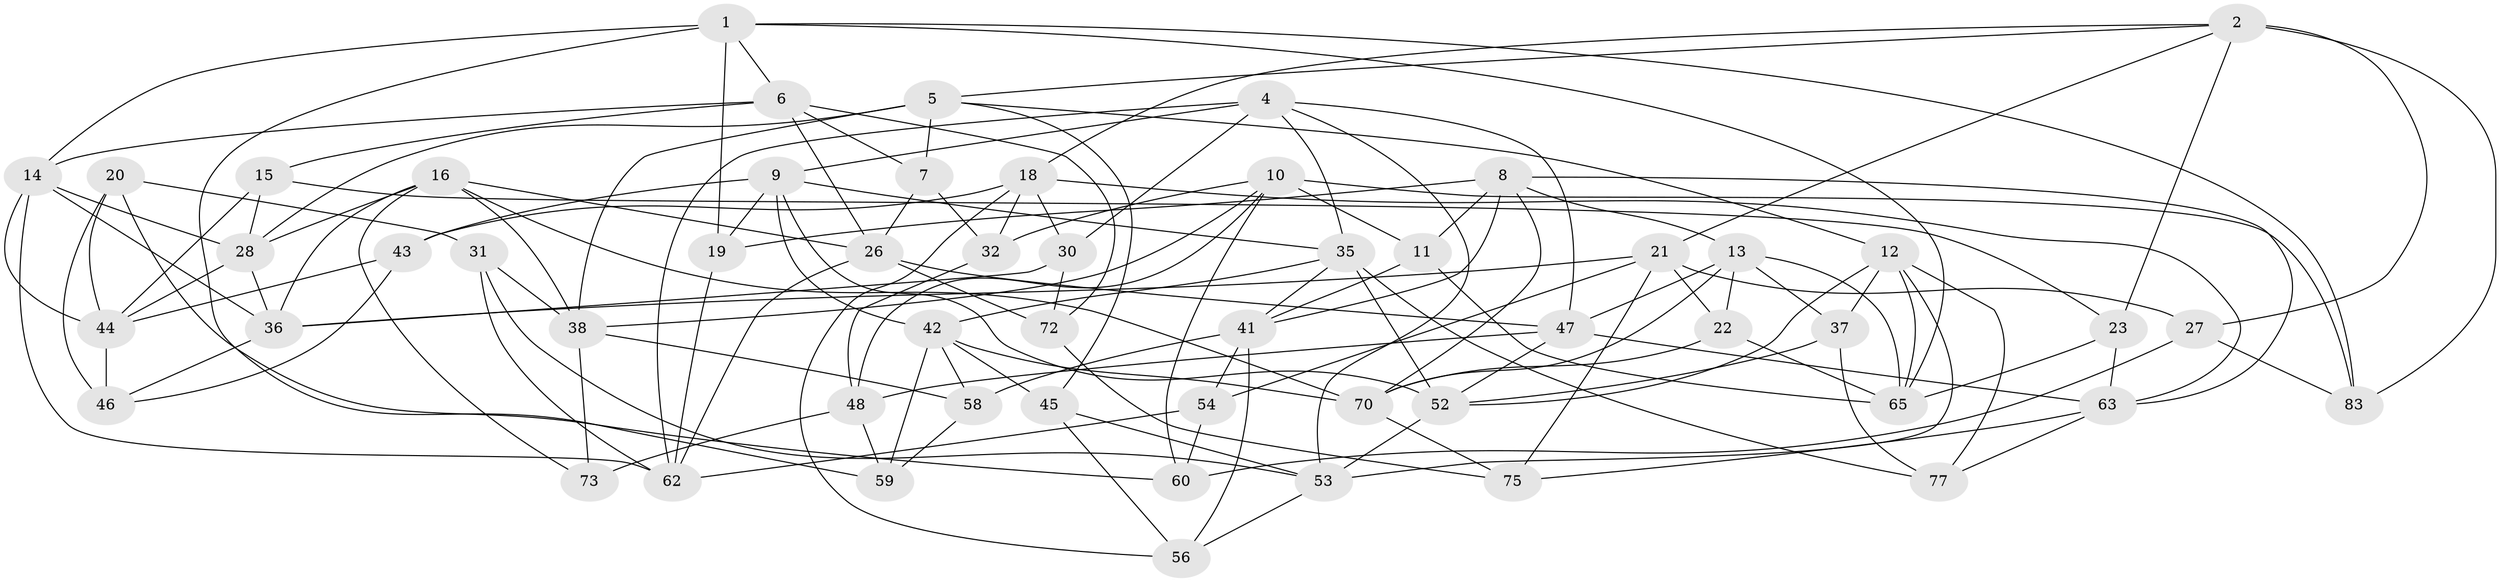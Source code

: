// Generated by graph-tools (version 1.1) at 2025/24/03/03/25 07:24:26]
// undirected, 55 vertices, 139 edges
graph export_dot {
graph [start="1"]
  node [color=gray90,style=filled];
  1 [super="+3"];
  2 [super="+71"];
  4 [super="+29"];
  5 [super="+64"];
  6 [super="+66"];
  7;
  8 [super="+17"];
  9 [super="+50"];
  10 [super="+84"];
  11;
  12 [super="+78"];
  13 [super="+33"];
  14 [super="+39"];
  15;
  16 [super="+55"];
  18 [super="+24"];
  19;
  20;
  21 [super="+25"];
  22;
  23;
  26 [super="+34"];
  27;
  28 [super="+85"];
  30;
  31;
  32;
  35 [super="+40"];
  36 [super="+49"];
  37;
  38 [super="+74"];
  41 [super="+51"];
  42 [super="+68"];
  43;
  44 [super="+57"];
  45;
  46;
  47 [super="+79"];
  48 [super="+69"];
  52 [super="+61"];
  53 [super="+76"];
  54;
  56;
  58;
  59;
  60;
  62 [super="+67"];
  63 [super="+82"];
  65 [super="+81"];
  70 [super="+80"];
  72;
  73;
  75;
  77;
  83;
  1 -- 65;
  1 -- 19;
  1 -- 83;
  1 -- 59;
  1 -- 14;
  1 -- 6;
  2 -- 18;
  2 -- 23;
  2 -- 83;
  2 -- 27;
  2 -- 21;
  2 -- 5;
  4 -- 47;
  4 -- 30;
  4 -- 62;
  4 -- 9;
  4 -- 35;
  4 -- 53;
  5 -- 7;
  5 -- 45;
  5 -- 28;
  5 -- 12;
  5 -- 38;
  6 -- 14;
  6 -- 15;
  6 -- 7;
  6 -- 72;
  6 -- 26;
  7 -- 26;
  7 -- 32;
  8 -- 41;
  8 -- 63;
  8 -- 13;
  8 -- 19;
  8 -- 11;
  8 -- 70;
  9 -- 43;
  9 -- 19;
  9 -- 42;
  9 -- 35;
  9 -- 52;
  10 -- 60;
  10 -- 48;
  10 -- 32;
  10 -- 83;
  10 -- 11;
  10 -- 38;
  11 -- 41;
  11 -- 65;
  12 -- 53;
  12 -- 77;
  12 -- 37;
  12 -- 52;
  12 -- 65;
  13 -- 37;
  13 -- 65;
  13 -- 47;
  13 -- 70;
  13 -- 22;
  14 -- 28;
  14 -- 44;
  14 -- 62;
  14 -- 36;
  15 -- 44;
  15 -- 28;
  15 -- 23;
  16 -- 38;
  16 -- 26;
  16 -- 73;
  16 -- 28;
  16 -- 70;
  16 -- 36;
  18 -- 63;
  18 -- 30;
  18 -- 56;
  18 -- 43;
  18 -- 32;
  19 -- 62;
  20 -- 31;
  20 -- 46;
  20 -- 60;
  20 -- 44;
  21 -- 54;
  21 -- 75;
  21 -- 27;
  21 -- 22;
  21 -- 36;
  22 -- 70;
  22 -- 65;
  23 -- 65;
  23 -- 63;
  26 -- 72;
  26 -- 62;
  26 -- 47;
  27 -- 60;
  27 -- 83;
  28 -- 44;
  28 -- 36;
  30 -- 72;
  30 -- 36;
  31 -- 62;
  31 -- 38;
  31 -- 53;
  32 -- 48;
  35 -- 77;
  35 -- 41;
  35 -- 42;
  35 -- 52;
  36 -- 46;
  37 -- 77;
  37 -- 52;
  38 -- 73;
  38 -- 58;
  41 -- 58;
  41 -- 54;
  41 -- 56;
  42 -- 70;
  42 -- 58;
  42 -- 59;
  42 -- 45;
  43 -- 44;
  43 -- 46;
  44 -- 46;
  45 -- 56;
  45 -- 53;
  47 -- 48;
  47 -- 63;
  47 -- 52;
  48 -- 73 [weight=2];
  48 -- 59;
  52 -- 53;
  53 -- 56;
  54 -- 60;
  54 -- 62;
  58 -- 59;
  63 -- 77;
  63 -- 75;
  70 -- 75;
  72 -- 75;
}
